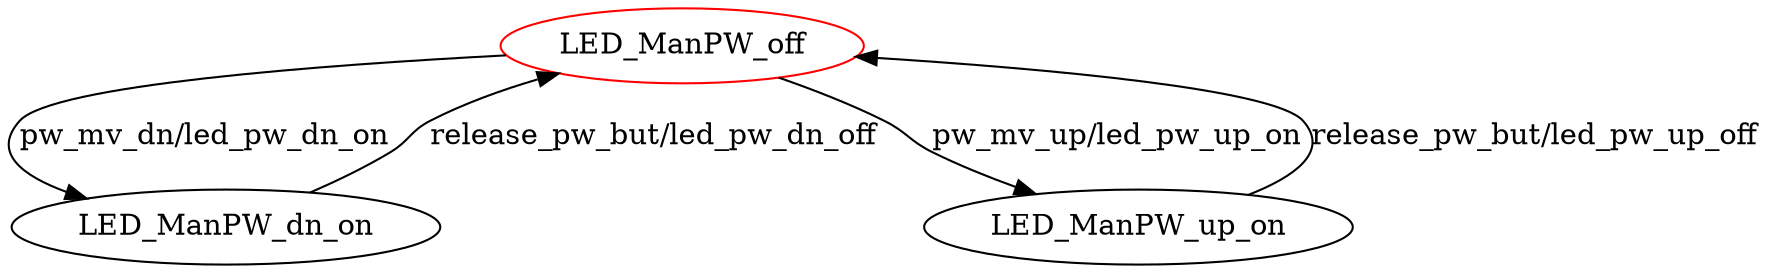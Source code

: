 digraph G {
label=""
LED_ManPW_off [color="red"]
LED_ManPW_off
LED_ManPW_dn_on
LED_ManPW_up_on
LED_ManPW_off [label="LED_ManPW_off"];
LED_ManPW_off -> LED_ManPW_dn_on[label="pw_mv_dn/led_pw_dn_on"]
LED_ManPW_off -> LED_ManPW_up_on[label="pw_mv_up/led_pw_up_on"]
LED_ManPW_dn_on [label="LED_ManPW_dn_on"];
LED_ManPW_dn_on -> LED_ManPW_off[label="release_pw_but/led_pw_dn_off"]
LED_ManPW_up_on [label="LED_ManPW_up_on"];
LED_ManPW_up_on -> LED_ManPW_off[label="release_pw_but/led_pw_up_off"]
}